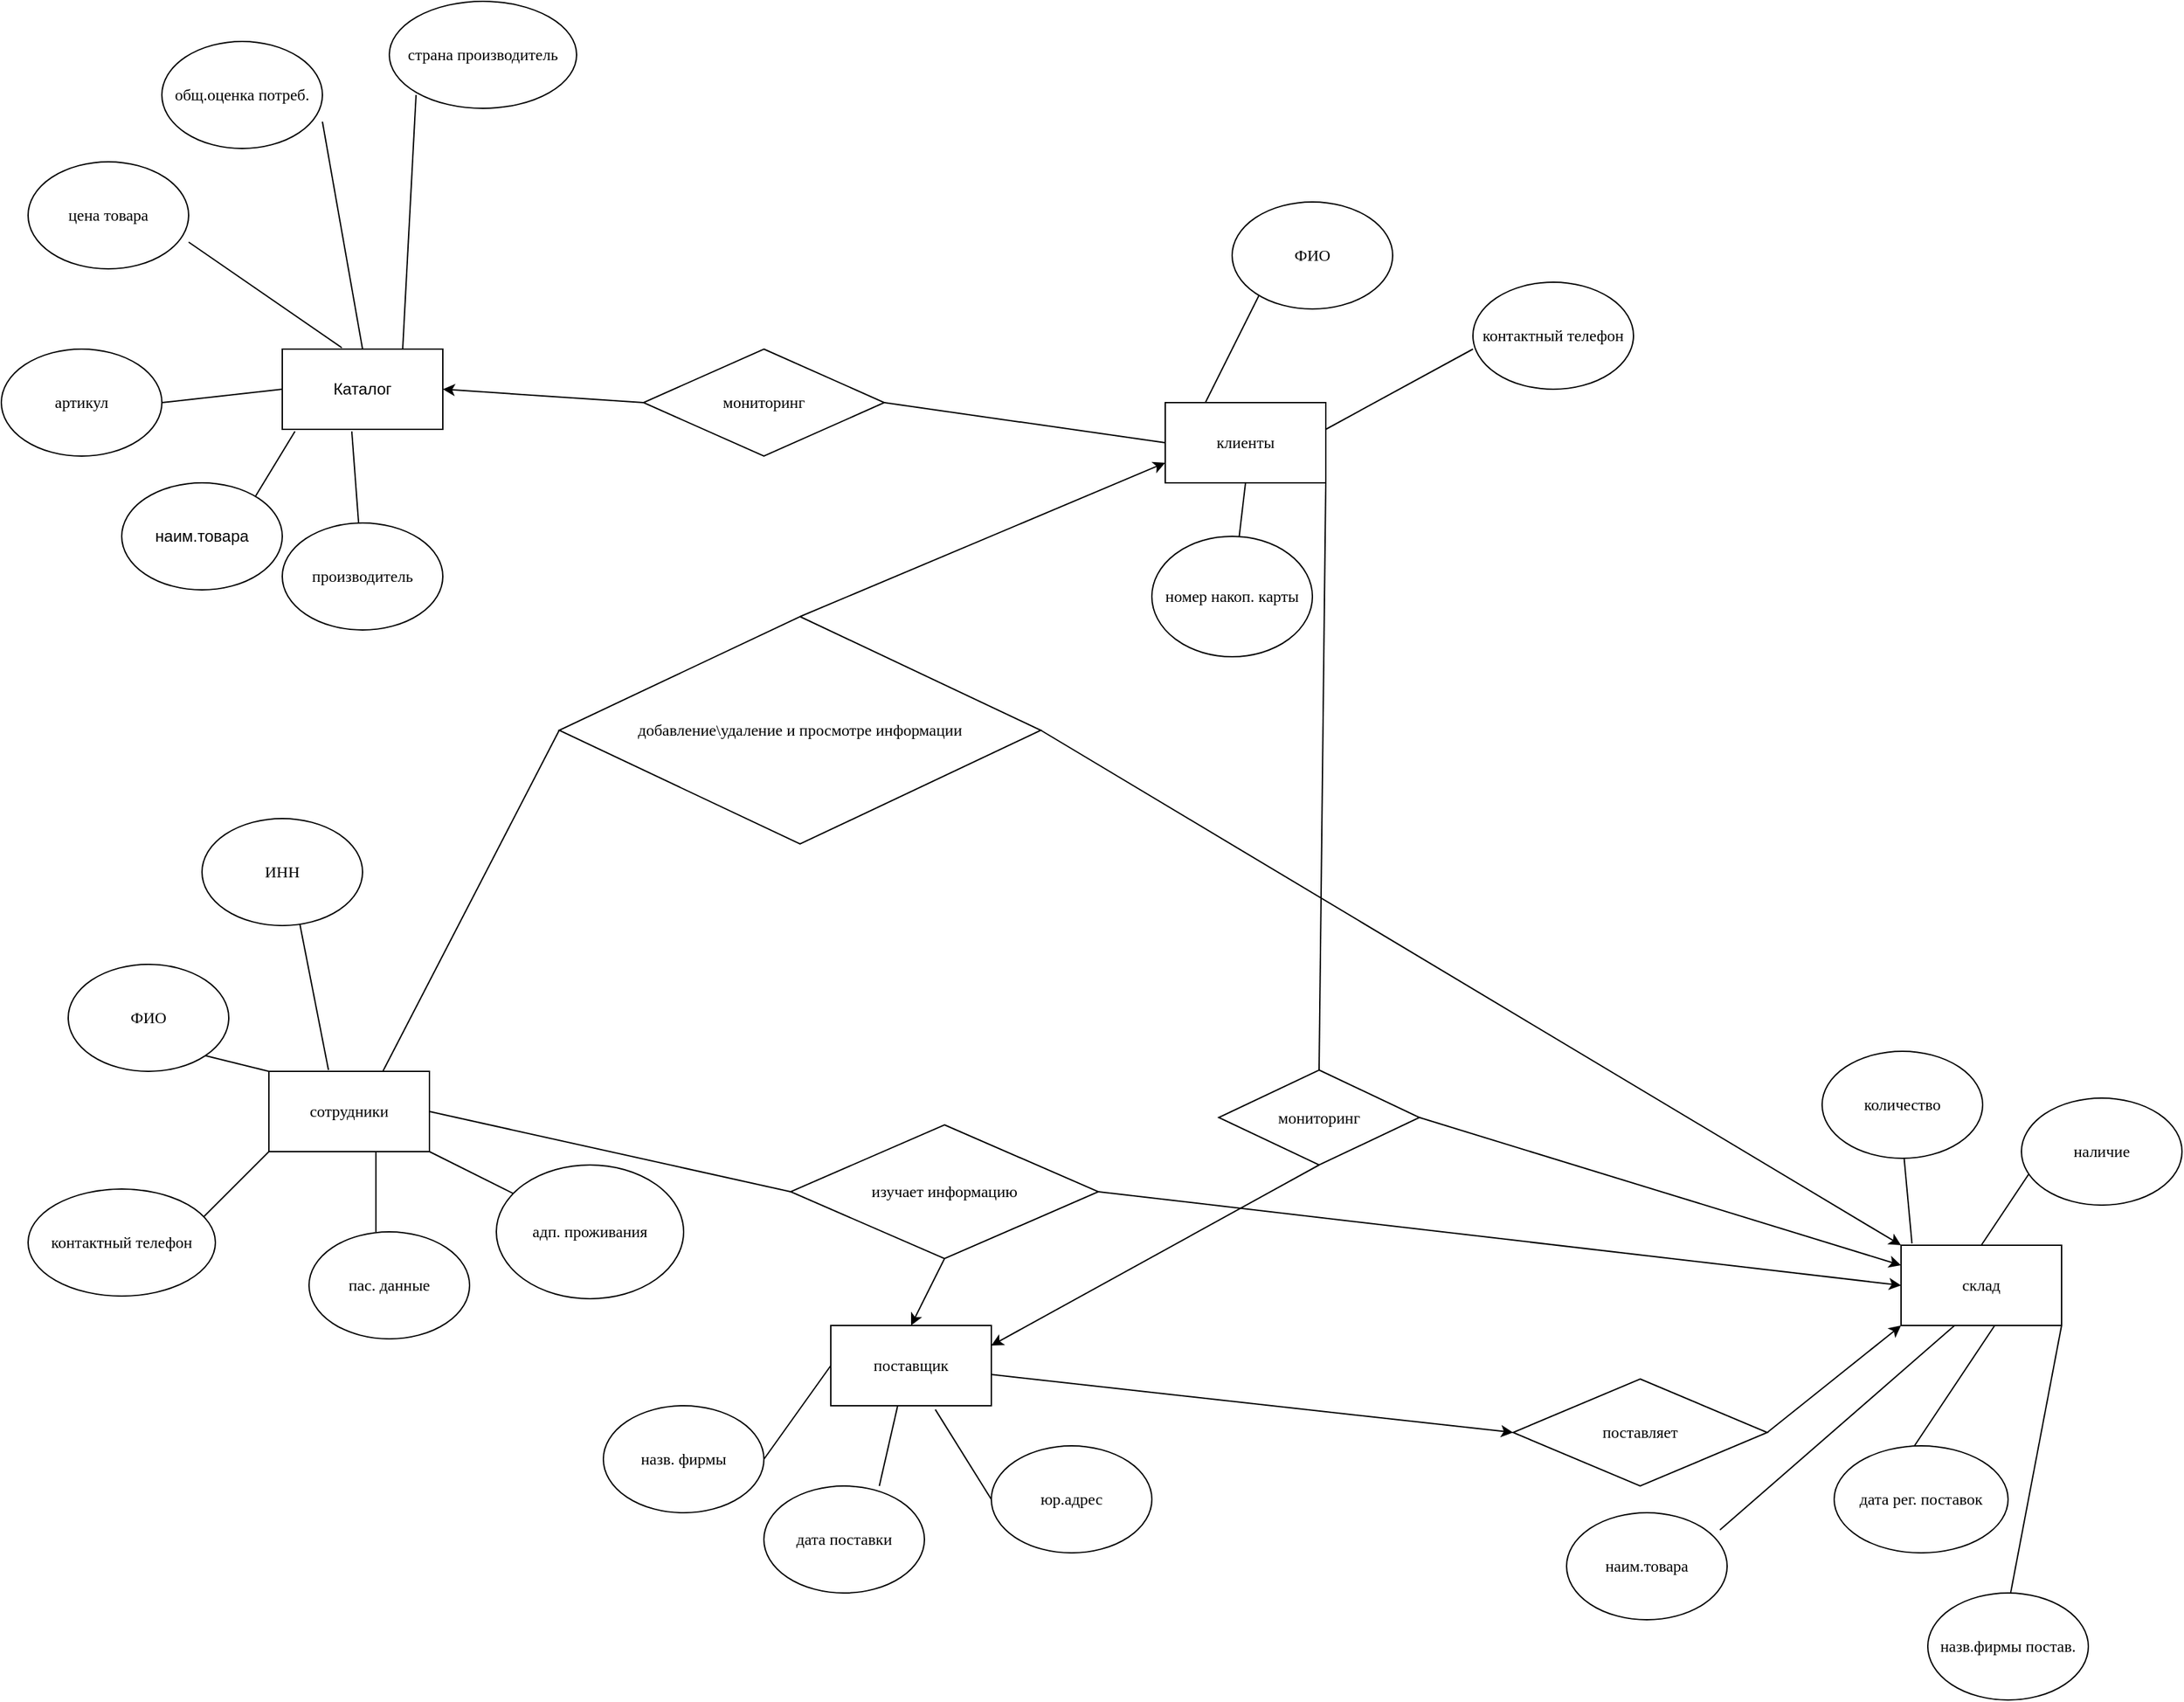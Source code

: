 <mxfile version="14.6.1" type="github" pages="2">
  <diagram id="g4z-NJMzCff2bo7Q9FqN" name="Page-1">
    <mxGraphModel dx="1574" dy="870" grid="1" gridSize="10" guides="1" tooltips="1" connect="1" arrows="1" fold="1" page="1" pageScale="1" pageWidth="827" pageHeight="1169" math="0" shadow="0">
      <root>
        <mxCell id="0" />
        <mxCell id="1" parent="0" />
        <mxCell id="3wK8ob3INykf_q4m3ME8-1" value="Каталог" style="rounded=0;whiteSpace=wrap;html=1;" vertex="1" parent="1">
          <mxGeometry x="260" y="500" width="120" height="60" as="geometry" />
        </mxCell>
        <mxCell id="3wK8ob3INykf_q4m3ME8-2" value="" style="endArrow=none;html=1;entryX=0.079;entryY=1.025;entryDx=0;entryDy=0;entryPerimeter=0;" edge="1" parent="1" target="3wK8ob3INykf_q4m3ME8-1">
          <mxGeometry width="50" height="50" relative="1" as="geometry">
            <mxPoint x="240" y="610" as="sourcePoint" />
            <mxPoint x="350" y="590" as="targetPoint" />
            <Array as="points" />
          </mxGeometry>
        </mxCell>
        <mxCell id="3wK8ob3INykf_q4m3ME8-3" value="наим.товара" style="ellipse;whiteSpace=wrap;html=1;" vertex="1" parent="1">
          <mxGeometry x="140" y="600" width="120" height="80" as="geometry" />
        </mxCell>
        <mxCell id="3wK8ob3INykf_q4m3ME8-4" value="" style="endArrow=none;html=1;entryX=0;entryY=0.5;entryDx=0;entryDy=0;exitX=1;exitY=0.5;exitDx=0;exitDy=0;" edge="1" parent="1" source="3wK8ob3INykf_q4m3ME8-5" target="3wK8ob3INykf_q4m3ME8-1">
          <mxGeometry width="50" height="50" relative="1" as="geometry">
            <mxPoint x="180" y="550" as="sourcePoint" />
            <mxPoint x="230" y="500" as="targetPoint" />
          </mxGeometry>
        </mxCell>
        <mxCell id="3wK8ob3INykf_q4m3ME8-5" value="артикул" style="ellipse;whiteSpace=wrap;html=1;fontFamily=Times New Roman;" vertex="1" parent="1">
          <mxGeometry x="50" y="500" width="120" height="80" as="geometry" />
        </mxCell>
        <mxCell id="3wK8ob3INykf_q4m3ME8-6" value="" style="endArrow=none;html=1;fontFamily=Times New Roman;entryX=0.371;entryY=-0.017;entryDx=0;entryDy=0;entryPerimeter=0;" edge="1" parent="1" target="3wK8ob3INykf_q4m3ME8-1">
          <mxGeometry width="50" height="50" relative="1" as="geometry">
            <mxPoint x="190" y="420" as="sourcePoint" />
            <mxPoint x="300" y="430" as="targetPoint" />
          </mxGeometry>
        </mxCell>
        <mxCell id="3wK8ob3INykf_q4m3ME8-7" value="цена товара" style="ellipse;whiteSpace=wrap;html=1;fontFamily=Times New Roman;" vertex="1" parent="1">
          <mxGeometry x="70" y="360" width="120" height="80" as="geometry" />
        </mxCell>
        <mxCell id="3wK8ob3INykf_q4m3ME8-8" value="" style="endArrow=none;html=1;fontFamily=Times New Roman;" edge="1" parent="1">
          <mxGeometry width="50" height="50" relative="1" as="geometry">
            <mxPoint x="320" y="500" as="sourcePoint" />
            <mxPoint x="290" y="330" as="targetPoint" />
          </mxGeometry>
        </mxCell>
        <mxCell id="3wK8ob3INykf_q4m3ME8-9" value="общ.оценка потреб." style="ellipse;whiteSpace=wrap;html=1;fontFamily=Times New Roman;" vertex="1" parent="1">
          <mxGeometry x="170" y="270" width="120" height="80" as="geometry" />
        </mxCell>
        <mxCell id="3wK8ob3INykf_q4m3ME8-10" value="" style="endArrow=none;html=1;fontFamily=Times New Roman;" edge="1" parent="1">
          <mxGeometry width="50" height="50" relative="1" as="geometry">
            <mxPoint x="350" y="500" as="sourcePoint" />
            <mxPoint x="360" y="310" as="targetPoint" />
          </mxGeometry>
        </mxCell>
        <mxCell id="3wK8ob3INykf_q4m3ME8-13" value="страна производитель" style="ellipse;whiteSpace=wrap;html=1;fontFamily=Times New Roman;" vertex="1" parent="1">
          <mxGeometry x="340" y="240" width="140" height="80" as="geometry" />
        </mxCell>
        <mxCell id="3wK8ob3INykf_q4m3ME8-14" value="" style="endArrow=none;html=1;fontFamily=Times New Roman;entryX=0.433;entryY=1.025;entryDx=0;entryDy=0;entryPerimeter=0;" edge="1" parent="1" source="3wK8ob3INykf_q4m3ME8-15" target="3wK8ob3INykf_q4m3ME8-1">
          <mxGeometry width="50" height="50" relative="1" as="geometry">
            <mxPoint x="320" y="670" as="sourcePoint" />
            <mxPoint x="360" y="570" as="targetPoint" />
          </mxGeometry>
        </mxCell>
        <mxCell id="3wK8ob3INykf_q4m3ME8-15" value="производитель" style="ellipse;whiteSpace=wrap;html=1;fontFamily=Times New Roman;" vertex="1" parent="1">
          <mxGeometry x="260" y="630.0" width="120" height="80" as="geometry" />
        </mxCell>
        <mxCell id="3wK8ob3INykf_q4m3ME8-16" value="мониторинг" style="rhombus;whiteSpace=wrap;html=1;fontFamily=Times New Roman;" vertex="1" parent="1">
          <mxGeometry x="530" y="500" width="180" height="80" as="geometry" />
        </mxCell>
        <mxCell id="3wK8ob3INykf_q4m3ME8-19" value="" style="endArrow=classic;html=1;fontFamily=Times New Roman;entryX=1;entryY=0.5;entryDx=0;entryDy=0;exitX=0;exitY=0.5;exitDx=0;exitDy=0;" edge="1" parent="1" source="3wK8ob3INykf_q4m3ME8-16" target="3wK8ob3INykf_q4m3ME8-1">
          <mxGeometry width="50" height="50" relative="1" as="geometry">
            <mxPoint x="670" y="560" as="sourcePoint" />
            <mxPoint x="720" y="510" as="targetPoint" />
          </mxGeometry>
        </mxCell>
        <mxCell id="3wK8ob3INykf_q4m3ME8-20" value="" style="endArrow=none;html=1;fontFamily=Times New Roman;exitX=1;exitY=0.5;exitDx=0;exitDy=0;" edge="1" parent="1" source="3wK8ob3INykf_q4m3ME8-16">
          <mxGeometry width="50" height="50" relative="1" as="geometry">
            <mxPoint x="720" y="560" as="sourcePoint" />
            <mxPoint x="920" y="570" as="targetPoint" />
          </mxGeometry>
        </mxCell>
        <mxCell id="3wK8ob3INykf_q4m3ME8-21" value="клиенты" style="rounded=0;whiteSpace=wrap;html=1;fontFamily=Times New Roman;" vertex="1" parent="1">
          <mxGeometry x="920" y="540" width="120" height="60" as="geometry" />
        </mxCell>
        <mxCell id="3wK8ob3INykf_q4m3ME8-22" value="" style="endArrow=none;html=1;fontFamily=Times New Roman;entryX=0.25;entryY=0;entryDx=0;entryDy=0;" edge="1" parent="1" target="3wK8ob3INykf_q4m3ME8-21">
          <mxGeometry width="50" height="50" relative="1" as="geometry">
            <mxPoint x="990" y="460" as="sourcePoint" />
            <mxPoint x="720" y="510" as="targetPoint" />
          </mxGeometry>
        </mxCell>
        <mxCell id="3wK8ob3INykf_q4m3ME8-23" value="ФИО" style="ellipse;whiteSpace=wrap;html=1;fontFamily=Times New Roman;" vertex="1" parent="1">
          <mxGeometry x="970" y="390" width="120" height="80" as="geometry" />
        </mxCell>
        <mxCell id="3wK8ob3INykf_q4m3ME8-24" value="" style="endArrow=none;html=1;fontFamily=Times New Roman;" edge="1" parent="1">
          <mxGeometry width="50" height="50" relative="1" as="geometry">
            <mxPoint x="1040" y="560" as="sourcePoint" />
            <mxPoint x="1150" y="500" as="targetPoint" />
          </mxGeometry>
        </mxCell>
        <mxCell id="3wK8ob3INykf_q4m3ME8-25" value="контактный телефон" style="ellipse;whiteSpace=wrap;html=1;fontFamily=Times New Roman;" vertex="1" parent="1">
          <mxGeometry x="1150" y="450" width="120" height="80" as="geometry" />
        </mxCell>
        <mxCell id="3wK8ob3INykf_q4m3ME8-26" value="" style="endArrow=none;html=1;fontFamily=Times New Roman;entryX=0.5;entryY=1;entryDx=0;entryDy=0;" edge="1" parent="1" source="3wK8ob3INykf_q4m3ME8-27" target="3wK8ob3INykf_q4m3ME8-21">
          <mxGeometry width="50" height="50" relative="1" as="geometry">
            <mxPoint x="970" y="650" as="sourcePoint" />
            <mxPoint x="720" y="510" as="targetPoint" />
          </mxGeometry>
        </mxCell>
        <mxCell id="3wK8ob3INykf_q4m3ME8-27" value="номер накоп. карты" style="ellipse;whiteSpace=wrap;html=1;fontFamily=Times New Roman;" vertex="1" parent="1">
          <mxGeometry x="910" y="640" width="120" height="90" as="geometry" />
        </mxCell>
        <mxCell id="3wK8ob3INykf_q4m3ME8-28" value="добавление\удаление и просмотре информации" style="rhombus;whiteSpace=wrap;html=1;fontFamily=Times New Roman;rotation=0;" vertex="1" parent="1">
          <mxGeometry x="467" y="700" width="360" height="170" as="geometry" />
        </mxCell>
        <mxCell id="3wK8ob3INykf_q4m3ME8-30" value="" style="endArrow=classic;html=1;fontFamily=Times New Roman;entryX=0;entryY=0.75;entryDx=0;entryDy=0;exitX=0.5;exitY=0;exitDx=0;exitDy=0;" edge="1" parent="1" source="3wK8ob3INykf_q4m3ME8-28" target="3wK8ob3INykf_q4m3ME8-21">
          <mxGeometry width="50" height="50" relative="1" as="geometry">
            <mxPoint x="680" y="890" as="sourcePoint" />
            <mxPoint x="730" y="840" as="targetPoint" />
            <Array as="points" />
          </mxGeometry>
        </mxCell>
        <mxCell id="3wK8ob3INykf_q4m3ME8-31" value="" style="endArrow=none;html=1;fontFamily=Times New Roman;entryX=0;entryY=0.5;entryDx=0;entryDy=0;" edge="1" parent="1" target="3wK8ob3INykf_q4m3ME8-28">
          <mxGeometry width="50" height="50" relative="1" as="geometry">
            <mxPoint x="330" y="1050" as="sourcePoint" />
            <mxPoint x="410" y="940" as="targetPoint" />
          </mxGeometry>
        </mxCell>
        <mxCell id="3wK8ob3INykf_q4m3ME8-32" value="сотрудники" style="rounded=0;whiteSpace=wrap;html=1;fontFamily=Times New Roman;" vertex="1" parent="1">
          <mxGeometry x="250" y="1040" width="120" height="60" as="geometry" />
        </mxCell>
        <mxCell id="3wK8ob3INykf_q4m3ME8-33" value="ФИО" style="ellipse;whiteSpace=wrap;html=1;fontFamily=Times New Roman;" vertex="1" parent="1">
          <mxGeometry x="100" y="960" width="120" height="80" as="geometry" />
        </mxCell>
        <mxCell id="3wK8ob3INykf_q4m3ME8-34" value="" style="endArrow=none;html=1;fontFamily=Times New Roman;entryX=1;entryY=1;entryDx=0;entryDy=0;exitX=0;exitY=0;exitDx=0;exitDy=0;" edge="1" parent="1" source="3wK8ob3INykf_q4m3ME8-32" target="3wK8ob3INykf_q4m3ME8-33">
          <mxGeometry width="50" height="50" relative="1" as="geometry">
            <mxPoint x="210" y="1080" as="sourcePoint" />
            <mxPoint x="260" y="1030" as="targetPoint" />
          </mxGeometry>
        </mxCell>
        <mxCell id="3wK8ob3INykf_q4m3ME8-35" value="" style="endArrow=none;html=1;fontFamily=Times New Roman;" edge="1" parent="1">
          <mxGeometry width="50" height="50" relative="1" as="geometry">
            <mxPoint x="200" y="1150" as="sourcePoint" />
            <mxPoint x="250" y="1100" as="targetPoint" />
          </mxGeometry>
        </mxCell>
        <mxCell id="3wK8ob3INykf_q4m3ME8-36" value="контактный телефон" style="ellipse;whiteSpace=wrap;html=1;fontFamily=Times New Roman;" vertex="1" parent="1">
          <mxGeometry x="70" y="1128" width="140" height="80" as="geometry" />
        </mxCell>
        <mxCell id="3wK8ob3INykf_q4m3ME8-37" value="" style="endArrow=none;html=1;fontFamily=Times New Roman;" edge="1" parent="1">
          <mxGeometry width="50" height="50" relative="1" as="geometry">
            <mxPoint x="330" y="1160" as="sourcePoint" />
            <mxPoint x="330" y="1100" as="targetPoint" />
          </mxGeometry>
        </mxCell>
        <mxCell id="3wK8ob3INykf_q4m3ME8-38" value="пас. данные" style="ellipse;whiteSpace=wrap;html=1;fontFamily=Times New Roman;" vertex="1" parent="1">
          <mxGeometry x="280" y="1160" width="120" height="80" as="geometry" />
        </mxCell>
        <mxCell id="3wK8ob3INykf_q4m3ME8-39" value="" style="endArrow=none;html=1;fontFamily=Times New Roman;exitX=0.371;exitY=-0.017;exitDx=0;exitDy=0;exitPerimeter=0;entryX=0.61;entryY=0.991;entryDx=0;entryDy=0;entryPerimeter=0;" edge="1" parent="1" source="3wK8ob3INykf_q4m3ME8-32" target="3wK8ob3INykf_q4m3ME8-40">
          <mxGeometry width="50" height="50" relative="1" as="geometry">
            <mxPoint x="290" y="1030" as="sourcePoint" />
            <mxPoint x="280" y="940" as="targetPoint" />
          </mxGeometry>
        </mxCell>
        <mxCell id="3wK8ob3INykf_q4m3ME8-40" value="ИНН" style="ellipse;whiteSpace=wrap;html=1;fontFamily=Times New Roman;" vertex="1" parent="1">
          <mxGeometry x="200" y="851" width="120" height="80" as="geometry" />
        </mxCell>
        <mxCell id="3wK8ob3INykf_q4m3ME8-41" value="" style="endArrow=none;html=1;fontFamily=Times New Roman;entryX=1;entryY=1;entryDx=0;entryDy=0;" edge="1" parent="1" source="3wK8ob3INykf_q4m3ME8-42" target="3wK8ob3INykf_q4m3ME8-32">
          <mxGeometry width="50" height="50" relative="1" as="geometry">
            <mxPoint x="450" y="1150" as="sourcePoint" />
            <mxPoint x="420" y="1100" as="targetPoint" />
          </mxGeometry>
        </mxCell>
        <mxCell id="3wK8ob3INykf_q4m3ME8-42" value="адп. проживания" style="ellipse;whiteSpace=wrap;html=1;fontFamily=Times New Roman;" vertex="1" parent="1">
          <mxGeometry x="420" y="1110" width="140" height="100" as="geometry" />
        </mxCell>
        <mxCell id="3wK8ob3INykf_q4m3ME8-43" value="" style="endArrow=none;html=1;fontFamily=Times New Roman;entryX=1;entryY=1;entryDx=0;entryDy=0;exitX=0.5;exitY=0;exitDx=0;exitDy=0;" edge="1" parent="1" source="3wK8ob3INykf_q4m3ME8-44" target="3wK8ob3INykf_q4m3ME8-21">
          <mxGeometry width="50" height="50" relative="1" as="geometry">
            <mxPoint x="1100" y="1030" as="sourcePoint" />
            <mxPoint x="1030" y="670" as="targetPoint" />
          </mxGeometry>
        </mxCell>
        <mxCell id="3wK8ob3INykf_q4m3ME8-44" value="мониторинг" style="rhombus;whiteSpace=wrap;html=1;fontFamily=Times New Roman;" vertex="1" parent="1">
          <mxGeometry x="960" y="1039" width="150" height="71" as="geometry" />
        </mxCell>
        <mxCell id="3wK8ob3INykf_q4m3ME8-45" value="" style="endArrow=classic;html=1;fontFamily=Times New Roman;exitX=0.5;exitY=1;exitDx=0;exitDy=0;entryX=1;entryY=0.25;entryDx=0;entryDy=0;" edge="1" parent="1" source="3wK8ob3INykf_q4m3ME8-44" target="3wK8ob3INykf_q4m3ME8-46">
          <mxGeometry width="50" height="50" relative="1" as="geometry">
            <mxPoint x="1100" y="1150" as="sourcePoint" />
            <mxPoint x="840" y="1310" as="targetPoint" />
          </mxGeometry>
        </mxCell>
        <mxCell id="3wK8ob3INykf_q4m3ME8-46" value="поставщик" style="rounded=0;whiteSpace=wrap;html=1;fontFamily=Times New Roman;" vertex="1" parent="1">
          <mxGeometry x="670" y="1230" width="120" height="60" as="geometry" />
        </mxCell>
        <mxCell id="3wK8ob3INykf_q4m3ME8-47" value="изучает информацию" style="rhombus;whiteSpace=wrap;html=1;fontFamily=Times New Roman;" vertex="1" parent="1">
          <mxGeometry x="640" y="1080" width="230" height="100" as="geometry" />
        </mxCell>
        <mxCell id="3wK8ob3INykf_q4m3ME8-48" value="" style="endArrow=none;html=1;fontFamily=Times New Roman;exitX=1;exitY=0.5;exitDx=0;exitDy=0;entryX=0;entryY=0.5;entryDx=0;entryDy=0;" edge="1" parent="1" source="3wK8ob3INykf_q4m3ME8-32" target="3wK8ob3INykf_q4m3ME8-47">
          <mxGeometry width="50" height="50" relative="1" as="geometry">
            <mxPoint x="380" y="1080" as="sourcePoint" />
            <mxPoint x="430" y="1030" as="targetPoint" />
          </mxGeometry>
        </mxCell>
        <mxCell id="3wK8ob3INykf_q4m3ME8-49" value="" style="endArrow=classic;html=1;fontFamily=Times New Roman;entryX=0.5;entryY=0;entryDx=0;entryDy=0;exitX=0.5;exitY=1;exitDx=0;exitDy=0;" edge="1" parent="1" source="3wK8ob3INykf_q4m3ME8-47" target="3wK8ob3INykf_q4m3ME8-46">
          <mxGeometry width="50" height="50" relative="1" as="geometry">
            <mxPoint x="620" y="1240" as="sourcePoint" />
            <mxPoint x="670" y="1190" as="targetPoint" />
          </mxGeometry>
        </mxCell>
        <mxCell id="3wK8ob3INykf_q4m3ME8-50" value="" style="endArrow=none;html=1;fontFamily=Times New Roman;exitX=0.719;exitY=0;exitDx=0;exitDy=0;exitPerimeter=0;" edge="1" parent="1" source="3wK8ob3INykf_q4m3ME8-51">
          <mxGeometry width="50" height="50" relative="1" as="geometry">
            <mxPoint x="670" y="1340" as="sourcePoint" />
            <mxPoint x="720" y="1290" as="targetPoint" />
          </mxGeometry>
        </mxCell>
        <mxCell id="3wK8ob3INykf_q4m3ME8-51" value="дата поставки" style="ellipse;whiteSpace=wrap;html=1;fontFamily=Times New Roman;" vertex="1" parent="1">
          <mxGeometry x="620" y="1350" width="120" height="80" as="geometry" />
        </mxCell>
        <mxCell id="3wK8ob3INykf_q4m3ME8-52" value="" style="endArrow=none;html=1;fontFamily=Times New Roman;entryX=0.651;entryY=1.047;entryDx=0;entryDy=0;entryPerimeter=0;exitX=0;exitY=0.5;exitDx=0;exitDy=0;" edge="1" parent="1" source="3wK8ob3INykf_q4m3ME8-53" target="3wK8ob3INykf_q4m3ME8-46">
          <mxGeometry width="50" height="50" relative="1" as="geometry">
            <mxPoint x="800" y="1430" as="sourcePoint" />
            <mxPoint x="830" y="1420" as="targetPoint" />
          </mxGeometry>
        </mxCell>
        <mxCell id="3wK8ob3INykf_q4m3ME8-53" value="юр.адрес" style="ellipse;whiteSpace=wrap;html=1;fontFamily=Times New Roman;" vertex="1" parent="1">
          <mxGeometry x="790" y="1320" width="120" height="80" as="geometry" />
        </mxCell>
        <mxCell id="3wK8ob3INykf_q4m3ME8-54" value="" style="endArrow=none;html=1;fontFamily=Times New Roman;entryX=0;entryY=0.5;entryDx=0;entryDy=0;" edge="1" parent="1" target="3wK8ob3INykf_q4m3ME8-46">
          <mxGeometry width="50" height="50" relative="1" as="geometry">
            <mxPoint x="620" y="1330" as="sourcePoint" />
            <mxPoint x="680" y="1300" as="targetPoint" />
          </mxGeometry>
        </mxCell>
        <mxCell id="3wK8ob3INykf_q4m3ME8-55" value=" назв. фирмы" style="ellipse;whiteSpace=wrap;html=1;fontFamily=Times New Roman;" vertex="1" parent="1">
          <mxGeometry x="500" y="1290" width="120" height="80" as="geometry" />
        </mxCell>
        <mxCell id="3wK8ob3INykf_q4m3ME8-56" value="поставляет" style="rhombus;whiteSpace=wrap;html=1;fontFamily=Times New Roman;" vertex="1" parent="1">
          <mxGeometry x="1180" y="1270" width="190" height="80" as="geometry" />
        </mxCell>
        <mxCell id="3wK8ob3INykf_q4m3ME8-57" value="" style="endArrow=classic;html=1;fontFamily=Times New Roman;entryX=0;entryY=0.5;entryDx=0;entryDy=0;" edge="1" parent="1" source="3wK8ob3INykf_q4m3ME8-46" target="3wK8ob3INykf_q4m3ME8-56">
          <mxGeometry width="50" height="50" relative="1" as="geometry">
            <mxPoint x="840" y="1380" as="sourcePoint" />
            <mxPoint x="910.711" y="1330" as="targetPoint" />
          </mxGeometry>
        </mxCell>
        <mxCell id="3wK8ob3INykf_q4m3ME8-58" value="" style="endArrow=classic;html=1;fontFamily=Times New Roman;exitX=1;exitY=0.5;exitDx=0;exitDy=0;entryX=0;entryY=0.5;entryDx=0;entryDy=0;" edge="1" parent="1" source="3wK8ob3INykf_q4m3ME8-47" target="3wK8ob3INykf_q4m3ME8-59">
          <mxGeometry width="50" height="50" relative="1" as="geometry">
            <mxPoint x="870" y="1170" as="sourcePoint" />
            <mxPoint x="1320" y="1170" as="targetPoint" />
          </mxGeometry>
        </mxCell>
        <mxCell id="3wK8ob3INykf_q4m3ME8-59" value="склад" style="rounded=0;whiteSpace=wrap;html=1;fontFamily=Times New Roman;" vertex="1" parent="1">
          <mxGeometry x="1470" y="1170" width="120" height="60" as="geometry" />
        </mxCell>
        <mxCell id="3wK8ob3INykf_q4m3ME8-60" value="" style="endArrow=classic;html=1;fontFamily=Times New Roman;entryX=0;entryY=1;entryDx=0;entryDy=0;exitX=1;exitY=0.5;exitDx=0;exitDy=0;" edge="1" parent="1" source="3wK8ob3INykf_q4m3ME8-56" target="3wK8ob3INykf_q4m3ME8-59">
          <mxGeometry width="50" height="50" relative="1" as="geometry">
            <mxPoint x="1370" y="1330" as="sourcePoint" />
            <mxPoint x="1420" y="1280" as="targetPoint" />
          </mxGeometry>
        </mxCell>
        <mxCell id="3wK8ob3INykf_q4m3ME8-61" value="" style="endArrow=none;html=1;fontFamily=Times New Roman;exitX=0.068;exitY=-0.022;exitDx=0;exitDy=0;exitPerimeter=0;" edge="1" parent="1" source="3wK8ob3INykf_q4m3ME8-59">
          <mxGeometry width="50" height="50" relative="1" as="geometry">
            <mxPoint x="1470" y="1180" as="sourcePoint" />
            <mxPoint x="1470" y="1080" as="targetPoint" />
          </mxGeometry>
        </mxCell>
        <mxCell id="3wK8ob3INykf_q4m3ME8-62" value="количество" style="ellipse;whiteSpace=wrap;html=1;fontFamily=Times New Roman;" vertex="1" parent="1">
          <mxGeometry x="1411" y="1025" width="120" height="80" as="geometry" />
        </mxCell>
        <mxCell id="3wK8ob3INykf_q4m3ME8-63" value="" style="endArrow=classic;html=1;fontFamily=Times New Roman;exitX=1;exitY=0.5;exitDx=0;exitDy=0;entryX=0;entryY=0;entryDx=0;entryDy=0;" edge="1" parent="1" source="3wK8ob3INykf_q4m3ME8-28" target="3wK8ob3INykf_q4m3ME8-59">
          <mxGeometry width="50" height="50" relative="1" as="geometry">
            <mxPoint x="790" y="970" as="sourcePoint" />
            <mxPoint x="840" y="920" as="targetPoint" />
          </mxGeometry>
        </mxCell>
        <mxCell id="3wK8ob3INykf_q4m3ME8-64" value="" style="endArrow=classic;html=1;fontFamily=Times New Roman;exitX=1;exitY=0.5;exitDx=0;exitDy=0;entryX=0;entryY=0.25;entryDx=0;entryDy=0;" edge="1" parent="1" source="3wK8ob3INykf_q4m3ME8-44" target="3wK8ob3INykf_q4m3ME8-59">
          <mxGeometry width="50" height="50" relative="1" as="geometry">
            <mxPoint x="1100" y="1110" as="sourcePoint" />
            <mxPoint x="1150" y="1060" as="targetPoint" />
          </mxGeometry>
        </mxCell>
        <mxCell id="3zsrM0tfcTS2GWJ8ZynJ-1" value="" style="endArrow=none;html=1;fontFamily=Times New Roman;" edge="1" parent="1">
          <mxGeometry width="50" height="50" relative="1" as="geometry">
            <mxPoint x="1480" y="1320" as="sourcePoint" />
            <mxPoint x="1540" y="1230" as="targetPoint" />
          </mxGeometry>
        </mxCell>
        <mxCell id="3zsrM0tfcTS2GWJ8ZynJ-2" value="дата рег. поставок" style="ellipse;whiteSpace=wrap;html=1;fontFamily=Times New Roman;" vertex="1" parent="1">
          <mxGeometry x="1420" y="1320" width="130" height="80" as="geometry" />
        </mxCell>
        <mxCell id="3zsrM0tfcTS2GWJ8ZynJ-3" value="" style="endArrow=none;html=1;fontFamily=Times New Roman;entryX=1;entryY=1;entryDx=0;entryDy=0;" edge="1" parent="1" target="3wK8ob3INykf_q4m3ME8-59">
          <mxGeometry width="50" height="50" relative="1" as="geometry">
            <mxPoint x="1550" y="1440" as="sourcePoint" />
            <mxPoint x="1610" y="1230" as="targetPoint" />
          </mxGeometry>
        </mxCell>
        <mxCell id="3zsrM0tfcTS2GWJ8ZynJ-4" value="назв.фирмы постав." style="ellipse;whiteSpace=wrap;html=1;fontFamily=Times New Roman;" vertex="1" parent="1">
          <mxGeometry x="1490" y="1430" width="120" height="80" as="geometry" />
        </mxCell>
        <mxCell id="3zsrM0tfcTS2GWJ8ZynJ-5" value="" style="endArrow=none;html=1;fontFamily=Times New Roman;exitX=0.5;exitY=0;exitDx=0;exitDy=0;" edge="1" parent="1" source="3wK8ob3INykf_q4m3ME8-59">
          <mxGeometry width="50" height="50" relative="1" as="geometry">
            <mxPoint x="1520" y="1160" as="sourcePoint" />
            <mxPoint x="1570" y="1110" as="targetPoint" />
          </mxGeometry>
        </mxCell>
        <mxCell id="3zsrM0tfcTS2GWJ8ZynJ-6" value="наличие" style="ellipse;whiteSpace=wrap;html=1;fontFamily=Times New Roman;" vertex="1" parent="1">
          <mxGeometry x="1560" y="1060" width="120" height="80" as="geometry" />
        </mxCell>
        <mxCell id="3zsrM0tfcTS2GWJ8ZynJ-7" value="" style="endArrow=none;html=1;fontFamily=Times New Roman;exitX=0.955;exitY=0.161;exitDx=0;exitDy=0;exitPerimeter=0;" edge="1" parent="1" source="3zsrM0tfcTS2GWJ8ZynJ-8">
          <mxGeometry width="50" height="50" relative="1" as="geometry">
            <mxPoint x="1440" y="1240" as="sourcePoint" />
            <mxPoint x="1510" y="1230" as="targetPoint" />
          </mxGeometry>
        </mxCell>
        <mxCell id="3zsrM0tfcTS2GWJ8ZynJ-8" value="наим.товара" style="ellipse;whiteSpace=wrap;html=1;fontFamily=Times New Roman;" vertex="1" parent="1">
          <mxGeometry x="1220" y="1370" width="120" height="80" as="geometry" />
        </mxCell>
      </root>
    </mxGraphModel>
  </diagram>
  <diagram id="g6j8g_lk6B6rTbUfZUJQ" name="Page-2">
    <mxGraphModel dx="1102" dy="609" grid="1" gridSize="10" guides="1" tooltips="1" connect="1" arrows="1" fold="1" page="1" pageScale="1" pageWidth="827" pageHeight="1169" math="0" shadow="0">
      <root>
        <mxCell id="5ZcYAGdH2qzitfhrd2j2-0" />
        <mxCell id="5ZcYAGdH2qzitfhrd2j2-1" parent="5ZcYAGdH2qzitfhrd2j2-0" />
      </root>
    </mxGraphModel>
  </diagram>
</mxfile>
